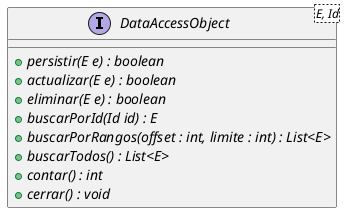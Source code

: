 @startuml
interface DataAccessObject<E, Id>{
        +{abstract}persistir(E e) : boolean
        +{abstract}actualizar(E e) : boolean
        +{abstract}eliminar(E e) : boolean
        +{abstract}buscarPorId(Id id) : E
        +{abstract}buscarPorRangos(offset : int, limite : int) : List<E>
        +{abstract}buscarTodos() : List<E>
        +{abstract}contar() : int
        +{abstract}cerrar() : void
    }
@enduml